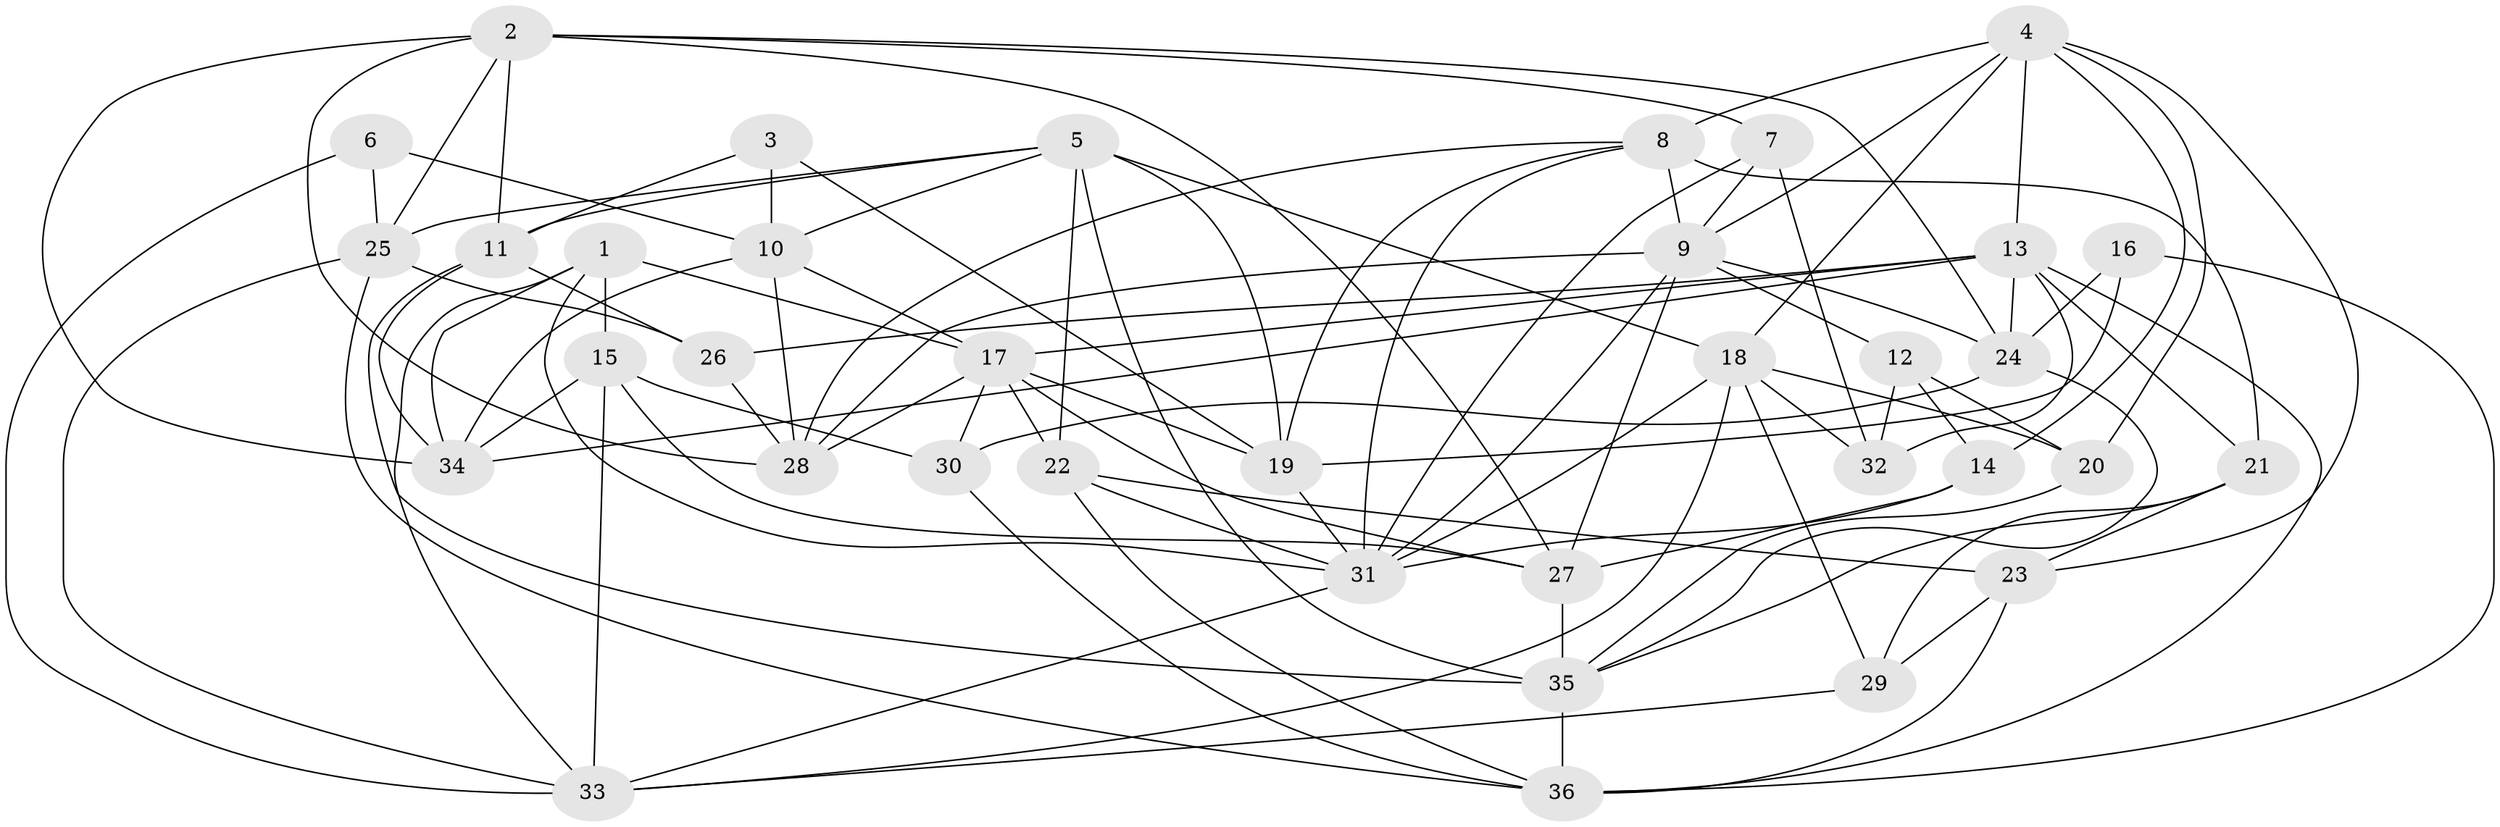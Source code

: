 // original degree distribution, {3: 0.3333333333333333, 5: 0.18055555555555555, 4: 0.2361111111111111, 7: 0.09722222222222222, 2: 0.1111111111111111, 6: 0.041666666666666664}
// Generated by graph-tools (version 1.1) at 2025/50/03/09/25 03:50:05]
// undirected, 36 vertices, 101 edges
graph export_dot {
graph [start="1"]
  node [color=gray90,style=filled];
  1;
  2;
  3;
  4;
  5;
  6;
  7;
  8;
  9;
  10;
  11;
  12;
  13;
  14;
  15;
  16;
  17;
  18;
  19;
  20;
  21;
  22;
  23;
  24;
  25;
  26;
  27;
  28;
  29;
  30;
  31;
  32;
  33;
  34;
  35;
  36;
  1 -- 15 [weight=1.0];
  1 -- 17 [weight=1.0];
  1 -- 31 [weight=1.0];
  1 -- 33 [weight=1.0];
  1 -- 34 [weight=1.0];
  2 -- 7 [weight=1.0];
  2 -- 11 [weight=1.0];
  2 -- 24 [weight=1.0];
  2 -- 25 [weight=1.0];
  2 -- 27 [weight=1.0];
  2 -- 28 [weight=1.0];
  2 -- 34 [weight=1.0];
  3 -- 10 [weight=1.0];
  3 -- 11 [weight=1.0];
  3 -- 19 [weight=1.0];
  4 -- 8 [weight=1.0];
  4 -- 9 [weight=1.0];
  4 -- 13 [weight=1.0];
  4 -- 14 [weight=1.0];
  4 -- 18 [weight=1.0];
  4 -- 20 [weight=1.0];
  4 -- 23 [weight=1.0];
  5 -- 10 [weight=1.0];
  5 -- 11 [weight=1.0];
  5 -- 18 [weight=1.0];
  5 -- 19 [weight=1.0];
  5 -- 22 [weight=1.0];
  5 -- 25 [weight=1.0];
  5 -- 35 [weight=1.0];
  6 -- 10 [weight=1.0];
  6 -- 25 [weight=1.0];
  6 -- 33 [weight=1.0];
  7 -- 9 [weight=1.0];
  7 -- 31 [weight=1.0];
  7 -- 32 [weight=1.0];
  8 -- 9 [weight=1.0];
  8 -- 19 [weight=1.0];
  8 -- 21 [weight=1.0];
  8 -- 28 [weight=1.0];
  8 -- 31 [weight=1.0];
  9 -- 12 [weight=1.0];
  9 -- 24 [weight=1.0];
  9 -- 27 [weight=1.0];
  9 -- 28 [weight=1.0];
  9 -- 31 [weight=1.0];
  10 -- 17 [weight=1.0];
  10 -- 28 [weight=2.0];
  10 -- 34 [weight=1.0];
  11 -- 26 [weight=1.0];
  11 -- 34 [weight=1.0];
  11 -- 35 [weight=1.0];
  12 -- 14 [weight=1.0];
  12 -- 20 [weight=1.0];
  12 -- 32 [weight=1.0];
  13 -- 17 [weight=1.0];
  13 -- 21 [weight=1.0];
  13 -- 24 [weight=1.0];
  13 -- 26 [weight=1.0];
  13 -- 32 [weight=1.0];
  13 -- 34 [weight=1.0];
  13 -- 36 [weight=1.0];
  14 -- 27 [weight=1.0];
  14 -- 31 [weight=1.0];
  15 -- 27 [weight=1.0];
  15 -- 30 [weight=1.0];
  15 -- 33 [weight=1.0];
  15 -- 34 [weight=1.0];
  16 -- 19 [weight=1.0];
  16 -- 24 [weight=1.0];
  16 -- 36 [weight=1.0];
  17 -- 19 [weight=1.0];
  17 -- 22 [weight=1.0];
  17 -- 27 [weight=1.0];
  17 -- 28 [weight=1.0];
  17 -- 30 [weight=1.0];
  18 -- 20 [weight=1.0];
  18 -- 29 [weight=1.0];
  18 -- 31 [weight=1.0];
  18 -- 32 [weight=1.0];
  18 -- 33 [weight=1.0];
  19 -- 31 [weight=1.0];
  20 -- 35 [weight=1.0];
  21 -- 23 [weight=1.0];
  21 -- 29 [weight=1.0];
  21 -- 35 [weight=1.0];
  22 -- 23 [weight=1.0];
  22 -- 31 [weight=1.0];
  22 -- 36 [weight=1.0];
  23 -- 29 [weight=1.0];
  23 -- 36 [weight=1.0];
  24 -- 30 [weight=1.0];
  24 -- 35 [weight=1.0];
  25 -- 26 [weight=1.0];
  25 -- 33 [weight=1.0];
  25 -- 36 [weight=1.0];
  26 -- 28 [weight=1.0];
  27 -- 35 [weight=2.0];
  29 -- 33 [weight=1.0];
  30 -- 36 [weight=1.0];
  31 -- 33 [weight=1.0];
  35 -- 36 [weight=1.0];
}
